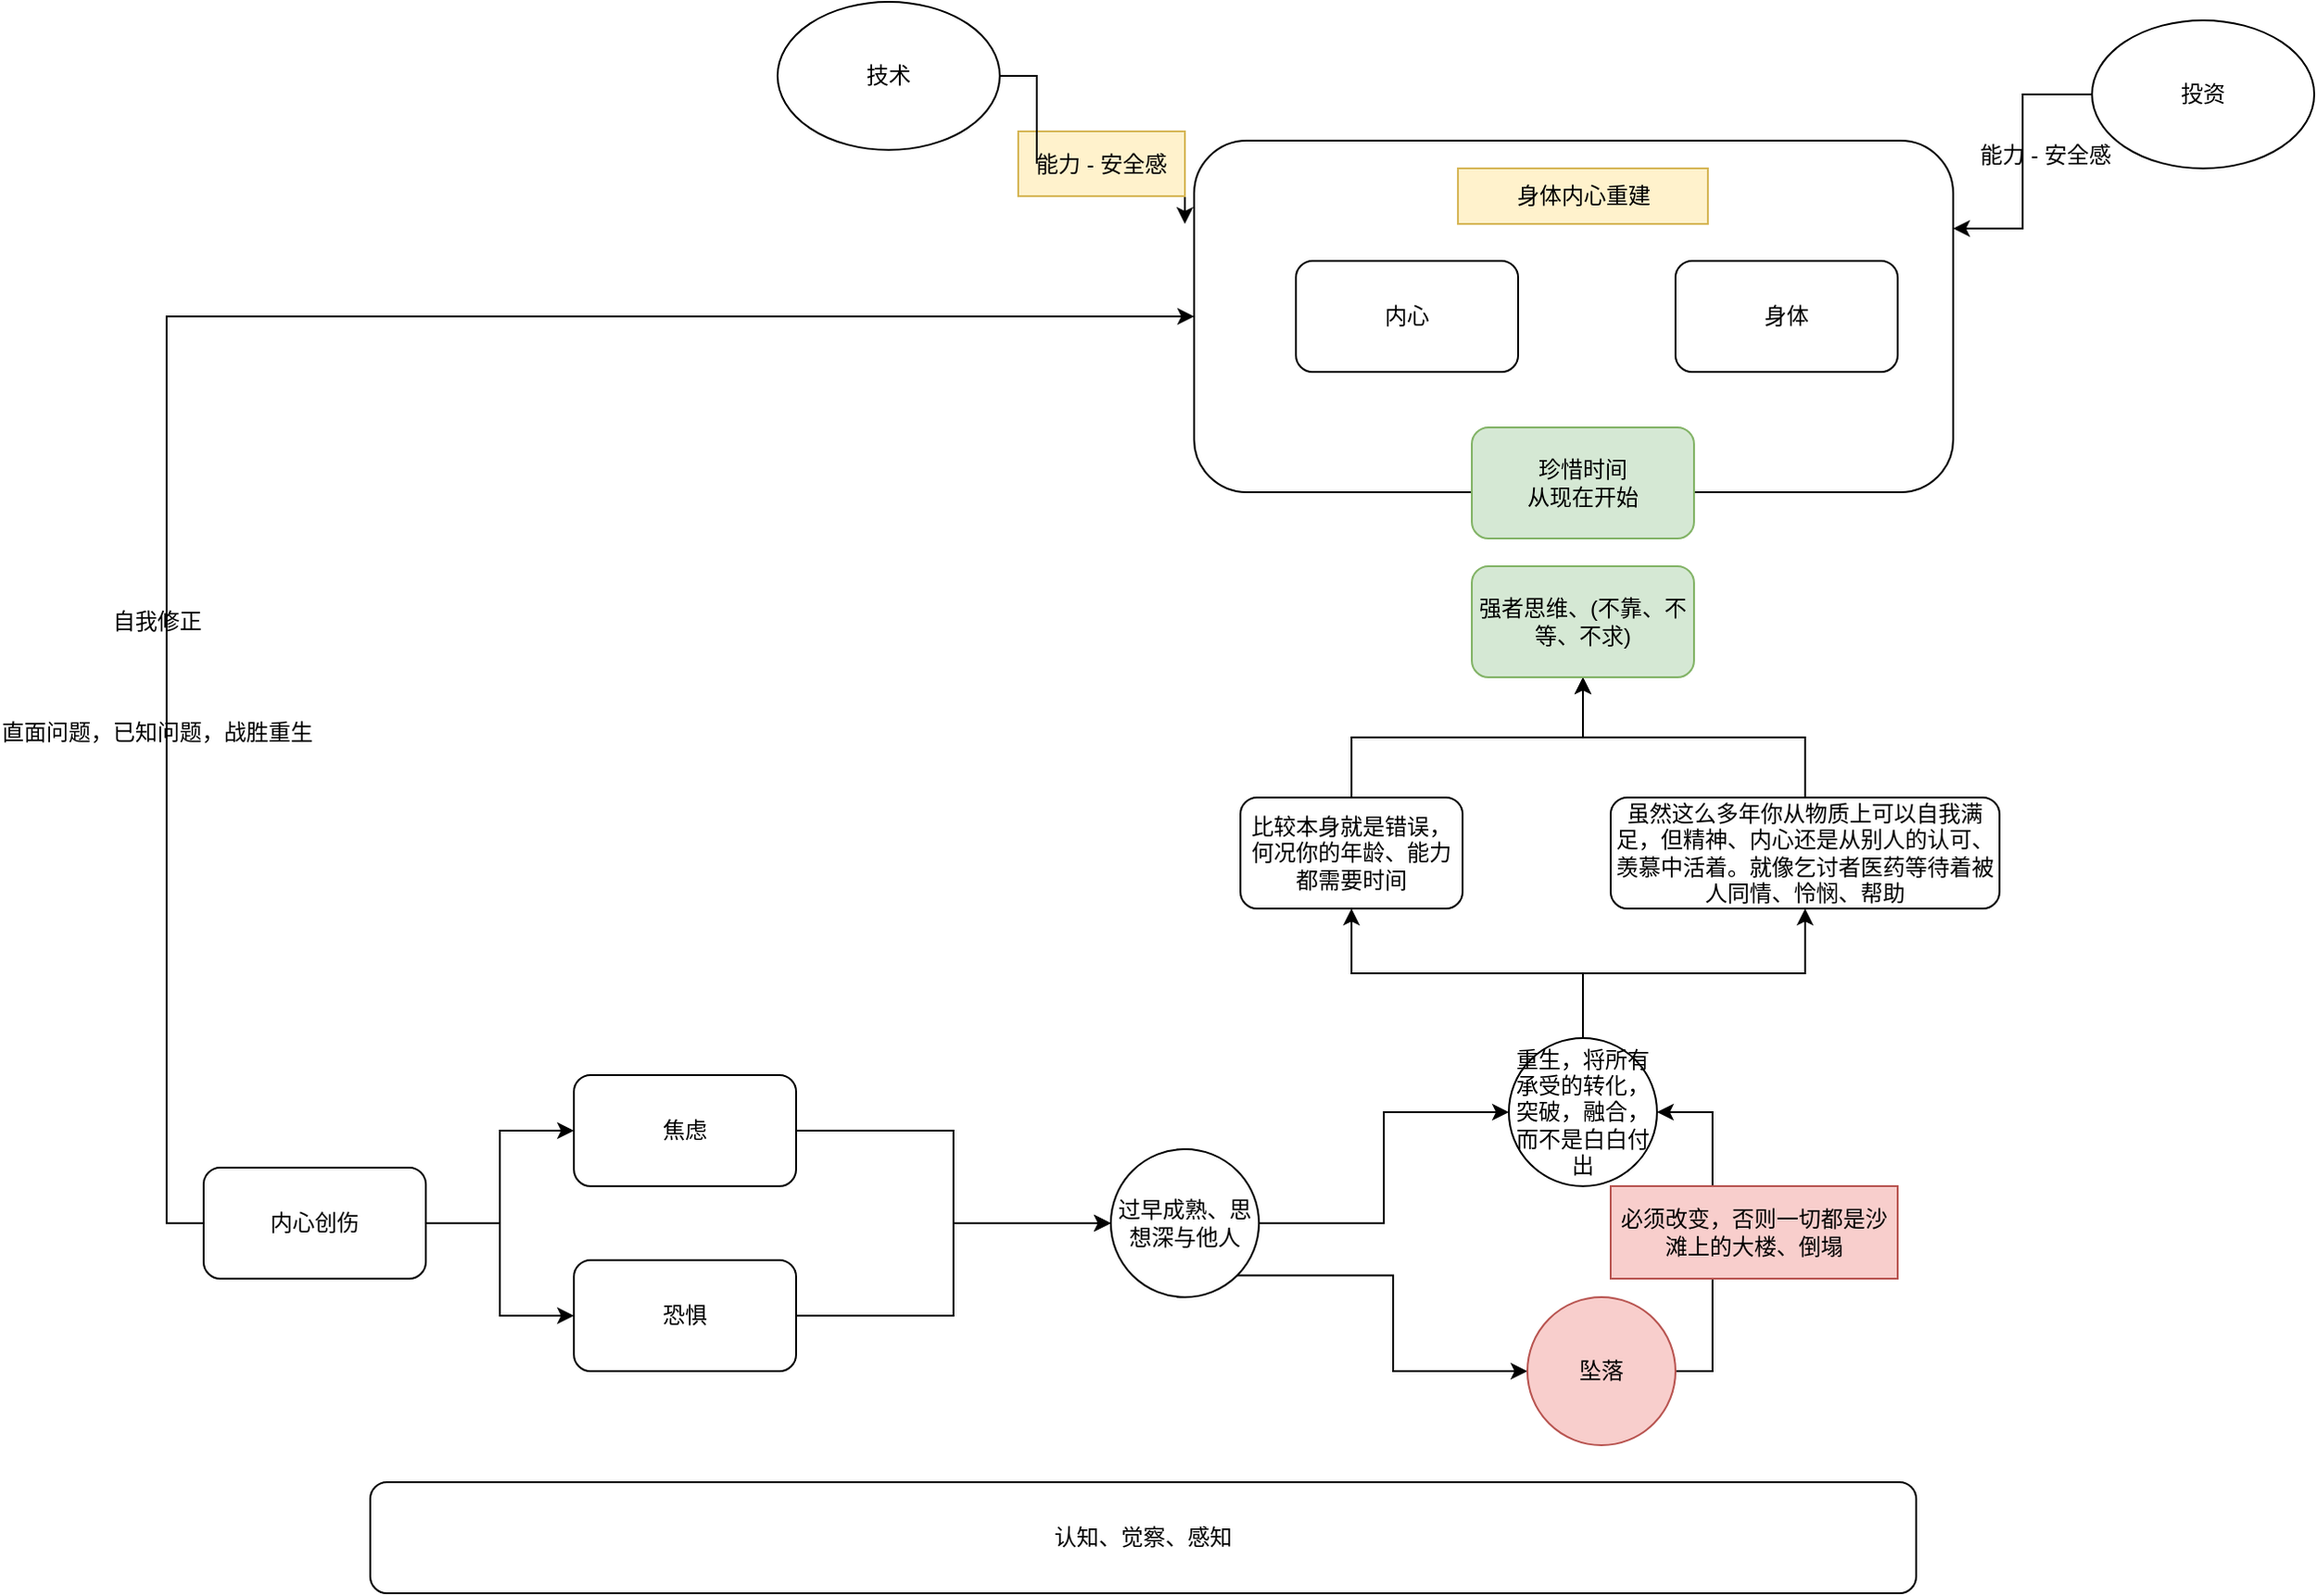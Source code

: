 <mxfile version="20.5.1" type="github">
  <diagram id="GMz4B5HaVzibIkckNy-2" name="第 1 页">
    <mxGraphModel dx="1422" dy="300800" grid="1" gridSize="10" guides="1" tooltips="1" connect="1" arrows="1" fold="1" page="1" pageScale="1" pageWidth="400000" pageHeight="300000" math="0" shadow="0">
      <root>
        <mxCell id="0" />
        <mxCell id="1" parent="0" />
        <mxCell id="BpmyPJoA6yeB_v0LB2Vu-22" value="" style="rounded=1;whiteSpace=wrap;html=1;" vertex="1" parent="1">
          <mxGeometry x="755" y="-45" width="410" height="190" as="geometry" />
        </mxCell>
        <mxCell id="BpmyPJoA6yeB_v0LB2Vu-3" value="" style="edgeStyle=orthogonalEdgeStyle;rounded=0;orthogonalLoop=1;jettySize=auto;html=1;" edge="1" parent="1" source="BpmyPJoA6yeB_v0LB2Vu-1" target="BpmyPJoA6yeB_v0LB2Vu-2">
          <mxGeometry relative="1" as="geometry" />
        </mxCell>
        <mxCell id="BpmyPJoA6yeB_v0LB2Vu-5" style="edgeStyle=orthogonalEdgeStyle;rounded=0;orthogonalLoop=1;jettySize=auto;html=1;exitX=1;exitY=0.5;exitDx=0;exitDy=0;entryX=0;entryY=0.5;entryDx=0;entryDy=0;" edge="1" parent="1" source="BpmyPJoA6yeB_v0LB2Vu-1" target="BpmyPJoA6yeB_v0LB2Vu-4">
          <mxGeometry relative="1" as="geometry" />
        </mxCell>
        <mxCell id="BpmyPJoA6yeB_v0LB2Vu-23" style="edgeStyle=orthogonalEdgeStyle;rounded=0;orthogonalLoop=1;jettySize=auto;html=1;exitX=0;exitY=0.5;exitDx=0;exitDy=0;entryX=0;entryY=0.5;entryDx=0;entryDy=0;" edge="1" parent="1" source="BpmyPJoA6yeB_v0LB2Vu-1" target="BpmyPJoA6yeB_v0LB2Vu-22">
          <mxGeometry relative="1" as="geometry" />
        </mxCell>
        <mxCell id="BpmyPJoA6yeB_v0LB2Vu-1" value="内心创伤" style="rounded=1;whiteSpace=wrap;html=1;" vertex="1" parent="1">
          <mxGeometry x="220" y="510" width="120" height="60" as="geometry" />
        </mxCell>
        <mxCell id="BpmyPJoA6yeB_v0LB2Vu-7" style="edgeStyle=orthogonalEdgeStyle;rounded=0;orthogonalLoop=1;jettySize=auto;html=1;exitX=1;exitY=0.5;exitDx=0;exitDy=0;entryX=0;entryY=0.5;entryDx=0;entryDy=0;" edge="1" parent="1" source="BpmyPJoA6yeB_v0LB2Vu-2" target="BpmyPJoA6yeB_v0LB2Vu-6">
          <mxGeometry relative="1" as="geometry" />
        </mxCell>
        <mxCell id="BpmyPJoA6yeB_v0LB2Vu-2" value="焦虑" style="whiteSpace=wrap;html=1;rounded=1;" vertex="1" parent="1">
          <mxGeometry x="420" y="460" width="120" height="60" as="geometry" />
        </mxCell>
        <mxCell id="BpmyPJoA6yeB_v0LB2Vu-8" style="edgeStyle=orthogonalEdgeStyle;rounded=0;orthogonalLoop=1;jettySize=auto;html=1;exitX=1;exitY=0.5;exitDx=0;exitDy=0;entryX=0;entryY=0.5;entryDx=0;entryDy=0;" edge="1" parent="1" source="BpmyPJoA6yeB_v0LB2Vu-4" target="BpmyPJoA6yeB_v0LB2Vu-6">
          <mxGeometry relative="1" as="geometry" />
        </mxCell>
        <mxCell id="BpmyPJoA6yeB_v0LB2Vu-4" value="恐惧" style="whiteSpace=wrap;html=1;rounded=1;" vertex="1" parent="1">
          <mxGeometry x="420" y="560" width="120" height="60" as="geometry" />
        </mxCell>
        <mxCell id="BpmyPJoA6yeB_v0LB2Vu-30" style="edgeStyle=orthogonalEdgeStyle;rounded=0;orthogonalLoop=1;jettySize=auto;html=1;exitX=1;exitY=0.5;exitDx=0;exitDy=0;entryX=0;entryY=0.5;entryDx=0;entryDy=0;" edge="1" parent="1" source="BpmyPJoA6yeB_v0LB2Vu-6" target="BpmyPJoA6yeB_v0LB2Vu-26">
          <mxGeometry relative="1" as="geometry" />
        </mxCell>
        <mxCell id="BpmyPJoA6yeB_v0LB2Vu-31" style="edgeStyle=orthogonalEdgeStyle;rounded=0;orthogonalLoop=1;jettySize=auto;html=1;exitX=1;exitY=1;exitDx=0;exitDy=0;entryX=0;entryY=0.5;entryDx=0;entryDy=0;" edge="1" parent="1" source="BpmyPJoA6yeB_v0LB2Vu-6" target="BpmyPJoA6yeB_v0LB2Vu-27">
          <mxGeometry relative="1" as="geometry" />
        </mxCell>
        <mxCell id="BpmyPJoA6yeB_v0LB2Vu-6" value="过早成熟、思想深与他人" style="ellipse;whiteSpace=wrap;html=1;aspect=fixed;" vertex="1" parent="1">
          <mxGeometry x="710" y="500" width="80" height="80" as="geometry" />
        </mxCell>
        <mxCell id="BpmyPJoA6yeB_v0LB2Vu-20" style="edgeStyle=orthogonalEdgeStyle;rounded=0;orthogonalLoop=1;jettySize=auto;html=1;exitX=0.5;exitY=0;exitDx=0;exitDy=0;entryX=0.5;entryY=1;entryDx=0;entryDy=0;" edge="1" parent="1" source="BpmyPJoA6yeB_v0LB2Vu-10" target="BpmyPJoA6yeB_v0LB2Vu-14">
          <mxGeometry relative="1" as="geometry" />
        </mxCell>
        <mxCell id="BpmyPJoA6yeB_v0LB2Vu-10" value="比较本身就是错误，何况你的年龄、能力都需要时间" style="rounded=1;whiteSpace=wrap;html=1;" vertex="1" parent="1">
          <mxGeometry x="780" y="310" width="120" height="60" as="geometry" />
        </mxCell>
        <mxCell id="BpmyPJoA6yeB_v0LB2Vu-21" style="edgeStyle=orthogonalEdgeStyle;rounded=0;orthogonalLoop=1;jettySize=auto;html=1;exitX=0.5;exitY=0;exitDx=0;exitDy=0;entryX=0.5;entryY=1;entryDx=0;entryDy=0;" edge="1" parent="1" source="BpmyPJoA6yeB_v0LB2Vu-12" target="BpmyPJoA6yeB_v0LB2Vu-14">
          <mxGeometry relative="1" as="geometry" />
        </mxCell>
        <mxCell id="BpmyPJoA6yeB_v0LB2Vu-12" value="虽然这么多年你从物质上可以自我满足，但精神、内心还是从别人的认可、羡慕中活着。就像乞讨者医药等待着被人同情、怜悯、帮助" style="rounded=1;whiteSpace=wrap;html=1;" vertex="1" parent="1">
          <mxGeometry x="980" y="310" width="210" height="60" as="geometry" />
        </mxCell>
        <mxCell id="BpmyPJoA6yeB_v0LB2Vu-14" value="强者思维、(不靠、不等、不求)" style="whiteSpace=wrap;html=1;rounded=1;fillColor=#d5e8d4;strokeColor=#82b366;" vertex="1" parent="1">
          <mxGeometry x="905" y="185" width="120" height="60" as="geometry" />
        </mxCell>
        <mxCell id="BpmyPJoA6yeB_v0LB2Vu-16" value="内心" style="whiteSpace=wrap;html=1;rounded=1;" vertex="1" parent="1">
          <mxGeometry x="810" y="20" width="120" height="60" as="geometry" />
        </mxCell>
        <mxCell id="BpmyPJoA6yeB_v0LB2Vu-19" value="身体" style="whiteSpace=wrap;html=1;rounded=1;" vertex="1" parent="1">
          <mxGeometry x="1015" y="20" width="120" height="60" as="geometry" />
        </mxCell>
        <mxCell id="BpmyPJoA6yeB_v0LB2Vu-24" value="直面问题，已知问题，战胜重生" style="text;html=1;strokeColor=none;fillColor=none;align=center;verticalAlign=middle;whiteSpace=wrap;rounded=0;" vertex="1" parent="1">
          <mxGeometry x="110" y="260" width="170" height="30" as="geometry" />
        </mxCell>
        <mxCell id="BpmyPJoA6yeB_v0LB2Vu-25" value="自我修正" style="text;html=1;strokeColor=none;fillColor=none;align=center;verticalAlign=middle;whiteSpace=wrap;rounded=0;" vertex="1" parent="1">
          <mxGeometry x="165" y="200" width="60" height="30" as="geometry" />
        </mxCell>
        <mxCell id="BpmyPJoA6yeB_v0LB2Vu-28" style="edgeStyle=orthogonalEdgeStyle;rounded=0;orthogonalLoop=1;jettySize=auto;html=1;exitX=0.5;exitY=0;exitDx=0;exitDy=0;entryX=0.5;entryY=1;entryDx=0;entryDy=0;" edge="1" parent="1" source="BpmyPJoA6yeB_v0LB2Vu-26" target="BpmyPJoA6yeB_v0LB2Vu-10">
          <mxGeometry relative="1" as="geometry" />
        </mxCell>
        <mxCell id="BpmyPJoA6yeB_v0LB2Vu-29" style="edgeStyle=orthogonalEdgeStyle;rounded=0;orthogonalLoop=1;jettySize=auto;html=1;exitX=0.5;exitY=0;exitDx=0;exitDy=0;entryX=0.5;entryY=1;entryDx=0;entryDy=0;" edge="1" parent="1" source="BpmyPJoA6yeB_v0LB2Vu-26" target="BpmyPJoA6yeB_v0LB2Vu-12">
          <mxGeometry relative="1" as="geometry" />
        </mxCell>
        <mxCell id="BpmyPJoA6yeB_v0LB2Vu-26" value="重生，将所有承受的转化，突破，融合，而不是白白付出" style="ellipse;whiteSpace=wrap;html=1;aspect=fixed;" vertex="1" parent="1">
          <mxGeometry x="925" y="440" width="80" height="80" as="geometry" />
        </mxCell>
        <mxCell id="BpmyPJoA6yeB_v0LB2Vu-43" style="edgeStyle=orthogonalEdgeStyle;rounded=0;orthogonalLoop=1;jettySize=auto;html=1;exitX=1;exitY=0.5;exitDx=0;exitDy=0;entryX=1;entryY=0.5;entryDx=0;entryDy=0;" edge="1" parent="1" source="BpmyPJoA6yeB_v0LB2Vu-27" target="BpmyPJoA6yeB_v0LB2Vu-26">
          <mxGeometry relative="1" as="geometry" />
        </mxCell>
        <mxCell id="BpmyPJoA6yeB_v0LB2Vu-27" value="坠落" style="ellipse;whiteSpace=wrap;html=1;aspect=fixed;fillColor=#f8cecc;strokeColor=#b85450;" vertex="1" parent="1">
          <mxGeometry x="935" y="580" width="80" height="80" as="geometry" />
        </mxCell>
        <mxCell id="BpmyPJoA6yeB_v0LB2Vu-32" value="认知、觉察、感知" style="rounded=1;whiteSpace=wrap;html=1;" vertex="1" parent="1">
          <mxGeometry x="310" y="680" width="835" height="60" as="geometry" />
        </mxCell>
        <mxCell id="BpmyPJoA6yeB_v0LB2Vu-33" value="身体内心重建" style="text;html=1;strokeColor=#d6b656;fillColor=#fff2cc;align=center;verticalAlign=middle;whiteSpace=wrap;rounded=0;" vertex="1" parent="1">
          <mxGeometry x="897.5" y="-30" width="135" height="30" as="geometry" />
        </mxCell>
        <mxCell id="BpmyPJoA6yeB_v0LB2Vu-36" style="edgeStyle=orthogonalEdgeStyle;rounded=0;orthogonalLoop=1;jettySize=auto;html=1;exitX=1;exitY=0.5;exitDx=0;exitDy=0;startArrow=none;" edge="1" parent="1" source="BpmyPJoA6yeB_v0LB2Vu-38">
          <mxGeometry relative="1" as="geometry">
            <mxPoint x="750" as="targetPoint" />
          </mxGeometry>
        </mxCell>
        <mxCell id="BpmyPJoA6yeB_v0LB2Vu-34" value="技术" style="ellipse;whiteSpace=wrap;html=1;" vertex="1" parent="1">
          <mxGeometry x="530" y="-120" width="120" height="80" as="geometry" />
        </mxCell>
        <mxCell id="BpmyPJoA6yeB_v0LB2Vu-37" style="edgeStyle=orthogonalEdgeStyle;rounded=0;orthogonalLoop=1;jettySize=auto;html=1;exitX=0;exitY=0.5;exitDx=0;exitDy=0;entryX=1;entryY=0.25;entryDx=0;entryDy=0;" edge="1" parent="1" source="BpmyPJoA6yeB_v0LB2Vu-35" target="BpmyPJoA6yeB_v0LB2Vu-22">
          <mxGeometry relative="1" as="geometry" />
        </mxCell>
        <mxCell id="BpmyPJoA6yeB_v0LB2Vu-35" value="投资" style="ellipse;whiteSpace=wrap;html=1;" vertex="1" parent="1">
          <mxGeometry x="1240" y="-110" width="120" height="80" as="geometry" />
        </mxCell>
        <mxCell id="BpmyPJoA6yeB_v0LB2Vu-38" value="能力 - 安全感" style="text;html=1;strokeColor=#d6b656;fillColor=#fff2cc;align=center;verticalAlign=middle;whiteSpace=wrap;rounded=0;" vertex="1" parent="1">
          <mxGeometry x="660" y="-50" width="90" height="35" as="geometry" />
        </mxCell>
        <mxCell id="BpmyPJoA6yeB_v0LB2Vu-39" value="" style="edgeStyle=orthogonalEdgeStyle;rounded=0;orthogonalLoop=1;jettySize=auto;html=1;exitX=1;exitY=0.5;exitDx=0;exitDy=0;endArrow=none;" edge="1" parent="1" source="BpmyPJoA6yeB_v0LB2Vu-34" target="BpmyPJoA6yeB_v0LB2Vu-38">
          <mxGeometry relative="1" as="geometry">
            <mxPoint x="750" as="targetPoint" />
            <mxPoint x="680" y="-30" as="sourcePoint" />
          </mxGeometry>
        </mxCell>
        <mxCell id="BpmyPJoA6yeB_v0LB2Vu-41" value="能力 - 安全感" style="text;html=1;strokeColor=none;fillColor=none;align=center;verticalAlign=middle;whiteSpace=wrap;rounded=0;" vertex="1" parent="1">
          <mxGeometry x="1170" y="-55" width="90" height="35" as="geometry" />
        </mxCell>
        <mxCell id="BpmyPJoA6yeB_v0LB2Vu-42" value="珍惜时间&lt;br&gt;从现在开始" style="whiteSpace=wrap;html=1;rounded=1;fillColor=#d5e8d4;strokeColor=#82b366;" vertex="1" parent="1">
          <mxGeometry x="905" y="110" width="120" height="60" as="geometry" />
        </mxCell>
        <mxCell id="BpmyPJoA6yeB_v0LB2Vu-44" value="必须改变，否则一切都是沙滩上的大楼、倒塌" style="text;html=1;strokeColor=#b85450;fillColor=#f8cecc;align=center;verticalAlign=middle;whiteSpace=wrap;rounded=0;" vertex="1" parent="1">
          <mxGeometry x="980" y="520" width="155" height="50" as="geometry" />
        </mxCell>
      </root>
    </mxGraphModel>
  </diagram>
</mxfile>
